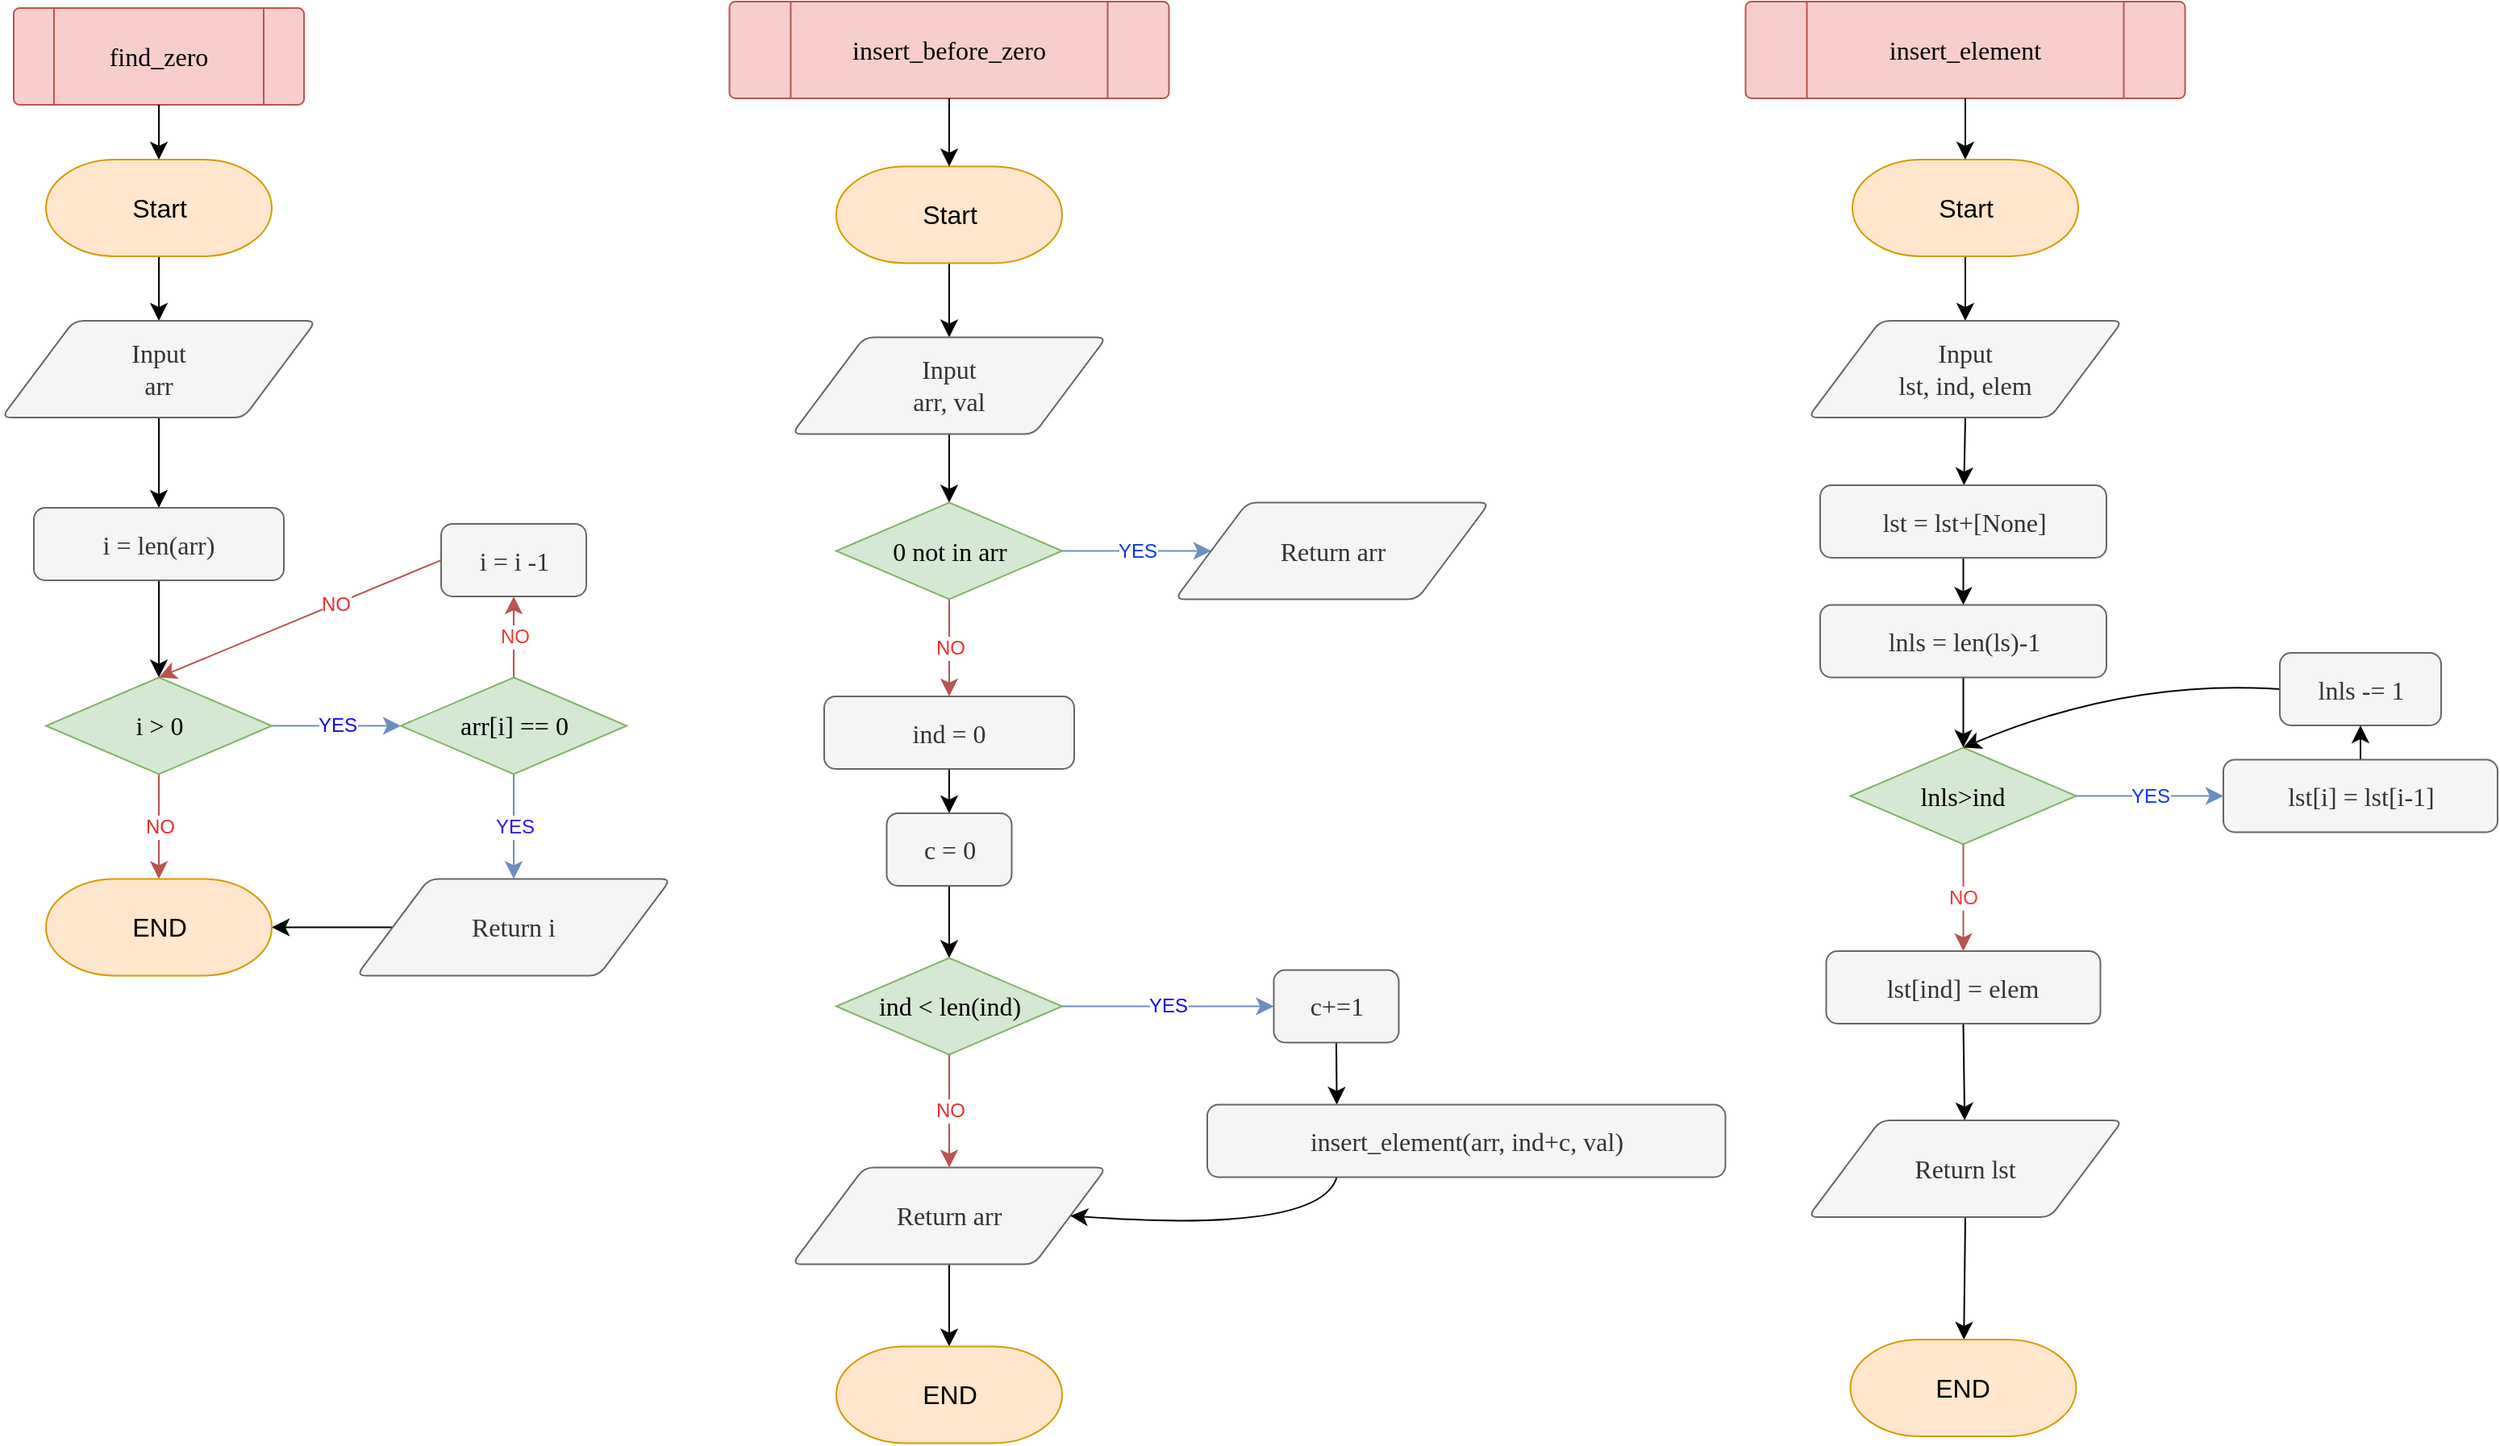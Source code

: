 <mxfile version="21.1.2" type="device">
  <diagram name="Страница 1" id="1Sl_nZ1g1N8PrJDqj42g">
    <mxGraphModel dx="-754" dy="1173" grid="1" gridSize="10" guides="1" tooltips="1" connect="1" arrows="1" fold="1" page="1" pageScale="1" pageWidth="827" pageHeight="1169" math="0" shadow="0">
      <root>
        <mxCell id="0" />
        <mxCell id="1" parent="0" />
        <mxCell id="bT7lZ-O7QSs4i1S0B8-C-22" style="edgeStyle=none;curved=1;rounded=1;orthogonalLoop=1;jettySize=auto;html=1;exitX=0.5;exitY=1;exitDx=0;exitDy=0;entryX=1;entryY=0.5;entryDx=0;entryDy=0;strokeWidth=1;fontFamily=Lucida Console;fontSize=12;fontColor=#F0F0F0;startSize=8;endSize=8;" parent="1" edge="1">
          <mxGeometry relative="1" as="geometry">
            <Array as="points">
              <mxPoint x="-140" y="1090" />
              <mxPoint x="-230" y="500" />
            </Array>
            <mxPoint x="-380" y="920" as="sourcePoint" />
          </mxGeometry>
        </mxCell>
        <mxCell id="yjvJeFQpxf90UPzrtWyO-2" value="" style="group" parent="1" vertex="1" connectable="0">
          <mxGeometry x="2537.5" y="124" width="180" height="60" as="geometry" />
        </mxCell>
        <mxCell id="yjvJeFQpxf90UPzrtWyO-3" value="" style="verticalLabelPosition=bottom;verticalAlign=top;html=1;shape=process;whiteSpace=wrap;rounded=1;size=0.14;arcSize=6;strokeWidth=1;fontFamily=Lucida Console;fontSize=16;fillColor=#f8cecc;strokeColor=#b85450;" parent="yjvJeFQpxf90UPzrtWyO-2" vertex="1">
          <mxGeometry width="180" height="60" as="geometry" />
        </mxCell>
        <mxCell id="yjvJeFQpxf90UPzrtWyO-4" value="find_zero" style="text;strokeColor=none;fillColor=none;html=1;align=center;verticalAlign=middle;whiteSpace=wrap;rounded=0;fontSize=16;fontFamily=Lucida Console;fontColor=#000000;" parent="yjvJeFQpxf90UPzrtWyO-2" vertex="1">
          <mxGeometry x="51.429" y="15" width="77.143" height="30" as="geometry" />
        </mxCell>
        <mxCell id="yjvJeFQpxf90UPzrtWyO-8" style="edgeStyle=none;curved=1;rounded=0;orthogonalLoop=1;jettySize=auto;html=1;exitX=0.5;exitY=1;exitDx=0;exitDy=0;exitPerimeter=0;fontSize=12;startSize=8;endSize=8;" parent="1" source="yjvJeFQpxf90UPzrtWyO-5" target="yjvJeFQpxf90UPzrtWyO-6" edge="1">
          <mxGeometry relative="1" as="geometry" />
        </mxCell>
        <mxCell id="yjvJeFQpxf90UPzrtWyO-5" value="Start" style="strokeWidth=1;html=1;shape=mxgraph.flowchart.terminator;whiteSpace=wrap;fontSize=16;rounded=1;fillColor=#ffe6cc;strokeColor=#d79b00;" parent="1" vertex="1">
          <mxGeometry x="2557.5" y="218" width="140" height="60" as="geometry" />
        </mxCell>
        <mxCell id="yjvJeFQpxf90UPzrtWyO-11" style="edgeStyle=none;curved=1;rounded=0;orthogonalLoop=1;jettySize=auto;html=1;exitX=0.5;exitY=1;exitDx=0;exitDy=0;fontSize=12;startSize=8;endSize=8;" parent="1" source="yjvJeFQpxf90UPzrtWyO-6" target="yjvJeFQpxf90UPzrtWyO-9" edge="1">
          <mxGeometry relative="1" as="geometry" />
        </mxCell>
        <mxCell id="yjvJeFQpxf90UPzrtWyO-6" value="Input&lt;br&gt;arr" style="shape=parallelogram;html=1;strokeWidth=1;perimeter=parallelogramPerimeter;whiteSpace=wrap;rounded=1;arcSize=12;size=0.23;fontFamily=Lucida Console;fontSize=16;fillColor=#f5f5f5;strokeColor=#666666;fontColor=#333333;" parent="1" vertex="1">
          <mxGeometry x="2530" y="318" width="195" height="60" as="geometry" />
        </mxCell>
        <mxCell id="yjvJeFQpxf90UPzrtWyO-7" style="edgeStyle=none;curved=1;rounded=0;orthogonalLoop=1;jettySize=auto;html=1;exitX=0.5;exitY=1;exitDx=0;exitDy=0;fontSize=12;startSize=8;endSize=8;" parent="1" source="yjvJeFQpxf90UPzrtWyO-3" target="yjvJeFQpxf90UPzrtWyO-5" edge="1">
          <mxGeometry relative="1" as="geometry" />
        </mxCell>
        <mxCell id="yjvJeFQpxf90UPzrtWyO-12" style="edgeStyle=none;curved=1;rounded=0;orthogonalLoop=1;jettySize=auto;html=1;exitX=0.5;exitY=1;exitDx=0;exitDy=0;fontSize=12;startSize=8;endSize=8;" parent="1" source="yjvJeFQpxf90UPzrtWyO-9" target="yjvJeFQpxf90UPzrtWyO-10" edge="1">
          <mxGeometry relative="1" as="geometry" />
        </mxCell>
        <mxCell id="yjvJeFQpxf90UPzrtWyO-9" value="&lt;div&gt;i = len(arr)&lt;/div&gt;" style="rounded=1;whiteSpace=wrap;html=1;absoluteArcSize=1;arcSize=14;strokeWidth=1;fontFamily=Lucida Console;fontSize=16;fillColor=#f5f5f5;strokeColor=#666666;fontColor=#333333;" parent="1" vertex="1">
          <mxGeometry x="2550" y="434" width="155" height="45" as="geometry" />
        </mxCell>
        <mxCell id="yjvJeFQpxf90UPzrtWyO-14" value="YES" style="edgeStyle=none;curved=1;rounded=0;orthogonalLoop=1;jettySize=auto;html=1;exitX=1;exitY=0.5;exitDx=0;exitDy=0;exitPerimeter=0;fontSize=12;startSize=8;endSize=8;fillColor=#dae8fc;strokeColor=#6c8ebf;fontColor=#110AF0;" parent="1" source="yjvJeFQpxf90UPzrtWyO-10" target="yjvJeFQpxf90UPzrtWyO-13" edge="1">
          <mxGeometry relative="1" as="geometry" />
        </mxCell>
        <mxCell id="yjvJeFQpxf90UPzrtWyO-22" value="NO" style="edgeStyle=none;curved=1;rounded=0;orthogonalLoop=1;jettySize=auto;html=1;exitX=0.5;exitY=1;exitDx=0;exitDy=0;exitPerimeter=0;fontSize=12;startSize=8;endSize=8;fontColor=#F02B2B;fillColor=#f8cecc;strokeColor=#b85450;" parent="1" source="yjvJeFQpxf90UPzrtWyO-10" target="yjvJeFQpxf90UPzrtWyO-20" edge="1">
          <mxGeometry relative="1" as="geometry" />
        </mxCell>
        <mxCell id="yjvJeFQpxf90UPzrtWyO-10" value="i &amp;gt; 0" style="strokeWidth=1;html=1;shape=mxgraph.flowchart.decision;whiteSpace=wrap;rounded=1;fontSize=16;fontFamily=Lucida Console;fillColor=#d5e8d4;strokeColor=#82b366;" parent="1" vertex="1">
          <mxGeometry x="2557.5" y="539.25" width="140" height="60" as="geometry" />
        </mxCell>
        <mxCell id="yjvJeFQpxf90UPzrtWyO-16" value="YES" style="edgeStyle=none;curved=1;rounded=0;orthogonalLoop=1;jettySize=auto;html=1;exitX=0.5;exitY=1;exitDx=0;exitDy=0;exitPerimeter=0;fontSize=12;startSize=8;endSize=8;fillColor=#dae8fc;strokeColor=#6c8ebf;fontColor=#301AF0;" parent="1" source="yjvJeFQpxf90UPzrtWyO-13" target="yjvJeFQpxf90UPzrtWyO-15" edge="1">
          <mxGeometry relative="1" as="geometry" />
        </mxCell>
        <mxCell id="yjvJeFQpxf90UPzrtWyO-17" value="NO" style="edgeStyle=none;curved=1;rounded=0;orthogonalLoop=1;jettySize=auto;html=1;exitX=0;exitY=0.5;exitDx=0;exitDy=0;entryX=0.5;entryY=0;entryDx=0;entryDy=0;entryPerimeter=0;fontSize=12;startSize=8;endSize=8;fontColor=#F02B2B;fillColor=#f8cecc;strokeColor=#b85450;" parent="1" source="yjvJeFQpxf90UPzrtWyO-18" target="yjvJeFQpxf90UPzrtWyO-10" edge="1">
          <mxGeometry x="-0.185" y="1" relative="1" as="geometry">
            <Array as="points">
              <mxPoint x="2807.5" y="464" />
            </Array>
            <mxPoint as="offset" />
          </mxGeometry>
        </mxCell>
        <mxCell id="yjvJeFQpxf90UPzrtWyO-19" value="NO" style="edgeStyle=none;curved=1;rounded=0;orthogonalLoop=1;jettySize=auto;html=1;exitX=0.5;exitY=0;exitDx=0;exitDy=0;exitPerimeter=0;entryX=0.5;entryY=1;entryDx=0;entryDy=0;fontSize=12;startSize=8;endSize=8;fillColor=#f8cecc;strokeColor=#b85450;fontColor=#F03932;" parent="1" source="yjvJeFQpxf90UPzrtWyO-13" target="yjvJeFQpxf90UPzrtWyO-18" edge="1">
          <mxGeometry relative="1" as="geometry" />
        </mxCell>
        <mxCell id="yjvJeFQpxf90UPzrtWyO-13" value="arr[i] == 0" style="strokeWidth=1;html=1;shape=mxgraph.flowchart.decision;whiteSpace=wrap;rounded=1;fontSize=16;fontFamily=Lucida Console;fillColor=#d5e8d4;strokeColor=#82b366;" parent="1" vertex="1">
          <mxGeometry x="2777.5" y="539.25" width="140" height="60" as="geometry" />
        </mxCell>
        <mxCell id="yjvJeFQpxf90UPzrtWyO-23" style="edgeStyle=none;curved=1;rounded=0;orthogonalLoop=1;jettySize=auto;html=1;exitX=0;exitY=0.5;exitDx=0;exitDy=0;entryX=1;entryY=0.5;entryDx=0;entryDy=0;entryPerimeter=0;fontSize=12;startSize=8;endSize=8;" parent="1" source="yjvJeFQpxf90UPzrtWyO-15" target="yjvJeFQpxf90UPzrtWyO-20" edge="1">
          <mxGeometry relative="1" as="geometry" />
        </mxCell>
        <mxCell id="yjvJeFQpxf90UPzrtWyO-15" value="Return i" style="shape=parallelogram;html=1;strokeWidth=1;perimeter=parallelogramPerimeter;whiteSpace=wrap;rounded=1;arcSize=12;size=0.23;fontFamily=Lucida Console;fontSize=16;fillColor=#f5f5f5;strokeColor=#666666;fontColor=#333333;" parent="1" vertex="1">
          <mxGeometry x="2750" y="664.25" width="195" height="60" as="geometry" />
        </mxCell>
        <mxCell id="yjvJeFQpxf90UPzrtWyO-18" value="&lt;div&gt;i = i -1&lt;/div&gt;" style="rounded=1;whiteSpace=wrap;html=1;absoluteArcSize=1;arcSize=14;strokeWidth=1;fontFamily=Lucida Console;fontSize=16;fillColor=#f5f5f5;strokeColor=#666666;fontColor=#333333;" parent="1" vertex="1">
          <mxGeometry x="2802.5" y="444" width="90" height="45" as="geometry" />
        </mxCell>
        <mxCell id="yjvJeFQpxf90UPzrtWyO-20" value="END" style="strokeWidth=1;html=1;shape=mxgraph.flowchart.terminator;whiteSpace=wrap;fontSize=16;rounded=1;fillColor=#ffe6cc;strokeColor=#d79b00;" parent="1" vertex="1">
          <mxGeometry x="2557.5" y="664.25" width="140" height="60" as="geometry" />
        </mxCell>
        <mxCell id="yjvJeFQpxf90UPzrtWyO-25" value="" style="group" parent="1" vertex="1" connectable="0">
          <mxGeometry x="2981.25" y="120" width="272.5" height="60" as="geometry" />
        </mxCell>
        <mxCell id="yjvJeFQpxf90UPzrtWyO-26" value="" style="verticalLabelPosition=bottom;verticalAlign=top;html=1;shape=process;whiteSpace=wrap;rounded=1;size=0.14;arcSize=6;strokeWidth=1;fontFamily=Lucida Console;fontSize=16;fillColor=#f8cecc;strokeColor=#b85450;" parent="yjvJeFQpxf90UPzrtWyO-25" vertex="1">
          <mxGeometry width="272.5" height="60" as="geometry" />
        </mxCell>
        <mxCell id="yjvJeFQpxf90UPzrtWyO-27" value="insert_before_zero" style="text;strokeColor=none;fillColor=none;html=1;align=center;verticalAlign=middle;whiteSpace=wrap;rounded=0;fontSize=16;fontFamily=Lucida Console;fontColor=#000000;" parent="yjvJeFQpxf90UPzrtWyO-25" vertex="1">
          <mxGeometry x="77.857" y="15" width="116.786" height="30" as="geometry" />
        </mxCell>
        <mxCell id="yjvJeFQpxf90UPzrtWyO-31" style="edgeStyle=none;curved=1;rounded=0;orthogonalLoop=1;jettySize=auto;html=1;exitX=0.5;exitY=1;exitDx=0;exitDy=0;exitPerimeter=0;fontSize=12;startSize=8;endSize=8;" parent="1" source="yjvJeFQpxf90UPzrtWyO-28" target="yjvJeFQpxf90UPzrtWyO-30" edge="1">
          <mxGeometry relative="1" as="geometry" />
        </mxCell>
        <mxCell id="yjvJeFQpxf90UPzrtWyO-28" value="Start" style="strokeWidth=1;html=1;shape=mxgraph.flowchart.terminator;whiteSpace=wrap;fontSize=16;rounded=1;fillColor=#ffe6cc;strokeColor=#d79b00;" parent="1" vertex="1">
          <mxGeometry x="3047.5" y="222.25" width="140" height="60" as="geometry" />
        </mxCell>
        <mxCell id="yjvJeFQpxf90UPzrtWyO-29" style="edgeStyle=none;curved=1;rounded=0;orthogonalLoop=1;jettySize=auto;html=1;exitX=0.5;exitY=1;exitDx=0;exitDy=0;fontSize=12;startSize=8;endSize=8;" parent="1" source="yjvJeFQpxf90UPzrtWyO-26" target="yjvJeFQpxf90UPzrtWyO-28" edge="1">
          <mxGeometry relative="1" as="geometry" />
        </mxCell>
        <mxCell id="yjvJeFQpxf90UPzrtWyO-33" style="edgeStyle=none;curved=1;rounded=0;orthogonalLoop=1;jettySize=auto;html=1;exitX=0.5;exitY=1;exitDx=0;exitDy=0;fontSize=12;startSize=8;endSize=8;" parent="1" source="yjvJeFQpxf90UPzrtWyO-30" target="yjvJeFQpxf90UPzrtWyO-32" edge="1">
          <mxGeometry relative="1" as="geometry" />
        </mxCell>
        <mxCell id="yjvJeFQpxf90UPzrtWyO-30" value="Input&lt;br&gt;arr, val" style="shape=parallelogram;html=1;strokeWidth=1;perimeter=parallelogramPerimeter;whiteSpace=wrap;rounded=1;arcSize=12;size=0.23;fontFamily=Lucida Console;fontSize=16;fillColor=#f5f5f5;strokeColor=#666666;fontColor=#333333;" parent="1" vertex="1">
          <mxGeometry x="3020" y="328.25" width="195" height="60" as="geometry" />
        </mxCell>
        <mxCell id="yjvJeFQpxf90UPzrtWyO-35" value="YES" style="edgeStyle=none;curved=1;rounded=0;orthogonalLoop=1;jettySize=auto;html=1;exitX=1;exitY=0.5;exitDx=0;exitDy=0;exitPerimeter=0;fontSize=12;startSize=8;endSize=8;fillColor=#dae8fc;strokeColor=#6c8ebf;fontColor=#0038F0;" parent="1" source="yjvJeFQpxf90UPzrtWyO-32" target="yjvJeFQpxf90UPzrtWyO-34" edge="1">
          <mxGeometry relative="1" as="geometry" />
        </mxCell>
        <mxCell id="yjvJeFQpxf90UPzrtWyO-39" value="NO" style="edgeStyle=none;curved=1;rounded=0;orthogonalLoop=1;jettySize=auto;html=1;exitX=0.5;exitY=1;exitDx=0;exitDy=0;exitPerimeter=0;fontSize=12;startSize=8;endSize=8;fontColor=#F02B2B;fillColor=#f8cecc;strokeColor=#b85450;" parent="1" source="yjvJeFQpxf90UPzrtWyO-32" target="yjvJeFQpxf90UPzrtWyO-38" edge="1">
          <mxGeometry relative="1" as="geometry" />
        </mxCell>
        <mxCell id="yjvJeFQpxf90UPzrtWyO-32" value="0 not in arr" style="strokeWidth=1;html=1;shape=mxgraph.flowchart.decision;whiteSpace=wrap;rounded=1;fontSize=16;fontFamily=Lucida Console;fillColor=#d5e8d4;strokeColor=#82b366;" parent="1" vertex="1">
          <mxGeometry x="3047.5" y="430.75" width="140" height="60" as="geometry" />
        </mxCell>
        <mxCell id="yjvJeFQpxf90UPzrtWyO-34" value="Return arr" style="shape=parallelogram;html=1;strokeWidth=1;perimeter=parallelogramPerimeter;whiteSpace=wrap;rounded=1;arcSize=12;size=0.23;fontFamily=Lucida Console;fontSize=16;fillColor=#f5f5f5;strokeColor=#666666;fontColor=#333333;" parent="1" vertex="1">
          <mxGeometry x="3257.5" y="430.75" width="195" height="60" as="geometry" />
        </mxCell>
        <mxCell id="yjvJeFQpxf90UPzrtWyO-41" style="edgeStyle=none;curved=1;rounded=0;orthogonalLoop=1;jettySize=auto;html=1;exitX=0.5;exitY=1;exitDx=0;exitDy=0;fontSize=12;startSize=8;endSize=8;" parent="1" source="yjvJeFQpxf90UPzrtWyO-38" target="yjvJeFQpxf90UPzrtWyO-40" edge="1">
          <mxGeometry relative="1" as="geometry" />
        </mxCell>
        <mxCell id="yjvJeFQpxf90UPzrtWyO-38" value="&lt;div&gt;ind = 0&lt;/div&gt;" style="rounded=1;whiteSpace=wrap;html=1;absoluteArcSize=1;arcSize=14;strokeWidth=1;fontFamily=Lucida Console;fontSize=16;fillColor=#f5f5f5;strokeColor=#666666;fontColor=#333333;" parent="1" vertex="1">
          <mxGeometry x="3040" y="551" width="155" height="45" as="geometry" />
        </mxCell>
        <mxCell id="yjvJeFQpxf90UPzrtWyO-45" style="edgeStyle=none;curved=1;rounded=0;orthogonalLoop=1;jettySize=auto;html=1;exitX=0.5;exitY=1;exitDx=0;exitDy=0;fontSize=12;startSize=8;endSize=8;" parent="1" source="yjvJeFQpxf90UPzrtWyO-40" target="yjvJeFQpxf90UPzrtWyO-42" edge="1">
          <mxGeometry relative="1" as="geometry" />
        </mxCell>
        <mxCell id="yjvJeFQpxf90UPzrtWyO-40" value="&lt;div&gt;c = 0&lt;/div&gt;" style="rounded=1;whiteSpace=wrap;html=1;absoluteArcSize=1;arcSize=14;strokeWidth=1;fontFamily=Lucida Console;fontSize=16;fillColor=#f5f5f5;strokeColor=#666666;fontColor=#333333;" parent="1" vertex="1">
          <mxGeometry x="3078.75" y="623.5" width="77.5" height="45" as="geometry" />
        </mxCell>
        <mxCell id="yjvJeFQpxf90UPzrtWyO-42" value="ind &amp;lt; len(ind)" style="strokeWidth=1;html=1;shape=mxgraph.flowchart.decision;whiteSpace=wrap;rounded=1;fontSize=16;fontFamily=Lucida Console;fillColor=#d5e8d4;strokeColor=#82b366;" parent="1" vertex="1">
          <mxGeometry x="3047.5" y="713.25" width="140" height="60" as="geometry" />
        </mxCell>
        <mxCell id="yjvJeFQpxf90UPzrtWyO-43" value="NO" style="edgeStyle=none;curved=1;rounded=0;orthogonalLoop=1;jettySize=auto;html=1;exitX=0.5;exitY=1;exitDx=0;exitDy=0;exitPerimeter=0;fontSize=12;startSize=8;endSize=8;fontColor=#F02B2B;fillColor=#f8cecc;strokeColor=#b85450;entryX=0.5;entryY=0;entryDx=0;entryDy=0;" parent="1" source="yjvJeFQpxf90UPzrtWyO-42" target="yjvJeFQpxf90UPzrtWyO-46" edge="1">
          <mxGeometry relative="1" as="geometry">
            <mxPoint x="3118" y="839" as="targetPoint" />
          </mxGeometry>
        </mxCell>
        <mxCell id="yjvJeFQpxf90UPzrtWyO-44" value="YES" style="edgeStyle=none;curved=1;rounded=0;orthogonalLoop=1;jettySize=auto;html=1;exitX=1;exitY=0.5;exitDx=0;exitDy=0;exitPerimeter=0;fontSize=12;startSize=8;endSize=8;fillColor=#dae8fc;strokeColor=#6c8ebf;fontColor=#110AF0;entryX=0;entryY=0.5;entryDx=0;entryDy=0;" parent="1" source="yjvJeFQpxf90UPzrtWyO-42" target="yjvJeFQpxf90UPzrtWyO-47" edge="1">
          <mxGeometry relative="1" as="geometry">
            <mxPoint x="3268" y="744" as="targetPoint" />
          </mxGeometry>
        </mxCell>
        <mxCell id="yjvJeFQpxf90UPzrtWyO-77" style="edgeStyle=none;curved=1;rounded=0;orthogonalLoop=1;jettySize=auto;html=1;exitX=0.5;exitY=1;exitDx=0;exitDy=0;fontSize=12;startSize=8;endSize=8;" parent="1" source="yjvJeFQpxf90UPzrtWyO-46" target="yjvJeFQpxf90UPzrtWyO-75" edge="1">
          <mxGeometry relative="1" as="geometry" />
        </mxCell>
        <mxCell id="yjvJeFQpxf90UPzrtWyO-46" value="Return arr" style="shape=parallelogram;html=1;strokeWidth=1;perimeter=parallelogramPerimeter;whiteSpace=wrap;rounded=1;arcSize=12;size=0.23;fontFamily=Lucida Console;fontSize=16;fillColor=#f5f5f5;strokeColor=#666666;fontColor=#333333;" parent="1" vertex="1">
          <mxGeometry x="3020" y="843.25" width="195" height="60" as="geometry" />
        </mxCell>
        <mxCell id="yjvJeFQpxf90UPzrtWyO-49" style="edgeStyle=none;curved=1;rounded=0;orthogonalLoop=1;jettySize=auto;html=1;exitX=0.5;exitY=1;exitDx=0;exitDy=0;fontSize=12;startSize=8;endSize=8;entryX=0.25;entryY=0;entryDx=0;entryDy=0;" parent="1" source="yjvJeFQpxf90UPzrtWyO-47" target="yjvJeFQpxf90UPzrtWyO-48" edge="1">
          <mxGeometry relative="1" as="geometry">
            <mxPoint x="3356.5" y="794.25" as="targetPoint" />
          </mxGeometry>
        </mxCell>
        <mxCell id="yjvJeFQpxf90UPzrtWyO-47" value="&lt;div&gt;c+=1&lt;/div&gt;" style="rounded=1;whiteSpace=wrap;html=1;absoluteArcSize=1;arcSize=14;strokeWidth=1;fontFamily=Lucida Console;fontSize=16;fillColor=#f5f5f5;strokeColor=#666666;fontColor=#333333;" parent="1" vertex="1">
          <mxGeometry x="3318.75" y="720.75" width="77.5" height="45" as="geometry" />
        </mxCell>
        <mxCell id="yjvJeFQpxf90UPzrtWyO-52" style="edgeStyle=none;curved=1;rounded=0;orthogonalLoop=1;jettySize=auto;html=1;exitX=0.25;exitY=1;exitDx=0;exitDy=0;entryX=1;entryY=0.5;entryDx=0;entryDy=0;fontSize=12;startSize=8;endSize=8;" parent="1" source="yjvJeFQpxf90UPzrtWyO-48" target="yjvJeFQpxf90UPzrtWyO-46" edge="1">
          <mxGeometry relative="1" as="geometry">
            <Array as="points">
              <mxPoint x="3347.5" y="884.25" />
            </Array>
          </mxGeometry>
        </mxCell>
        <mxCell id="yjvJeFQpxf90UPzrtWyO-48" value="&lt;div&gt;insert_element(arr, ind+c, val)&lt;/div&gt;" style="rounded=1;whiteSpace=wrap;html=1;absoluteArcSize=1;arcSize=14;strokeWidth=1;fontFamily=Lucida Console;fontSize=16;fillColor=#f5f5f5;strokeColor=#666666;fontColor=#333333;" parent="1" vertex="1">
          <mxGeometry x="3277.5" y="804.25" width="321.25" height="45" as="geometry" />
        </mxCell>
        <mxCell id="yjvJeFQpxf90UPzrtWyO-53" value="" style="group" parent="1" vertex="1" connectable="0">
          <mxGeometry x="3611.25" y="120" width="272.5" height="60" as="geometry" />
        </mxCell>
        <mxCell id="yjvJeFQpxf90UPzrtWyO-54" value="" style="verticalLabelPosition=bottom;verticalAlign=top;html=1;shape=process;whiteSpace=wrap;rounded=1;size=0.14;arcSize=6;strokeWidth=1;fontFamily=Lucida Console;fontSize=16;fillColor=#f8cecc;strokeColor=#b85450;" parent="yjvJeFQpxf90UPzrtWyO-53" vertex="1">
          <mxGeometry width="272.5" height="60" as="geometry" />
        </mxCell>
        <mxCell id="yjvJeFQpxf90UPzrtWyO-55" value="insert_element" style="text;strokeColor=none;fillColor=none;html=1;align=center;verticalAlign=middle;whiteSpace=wrap;rounded=0;fontSize=16;fontFamily=Lucida Console;fontColor=#000000;" parent="yjvJeFQpxf90UPzrtWyO-53" vertex="1">
          <mxGeometry x="77.857" y="15" width="116.786" height="30" as="geometry" />
        </mxCell>
        <mxCell id="yjvJeFQpxf90UPzrtWyO-59" style="edgeStyle=none;curved=1;rounded=0;orthogonalLoop=1;jettySize=auto;html=1;exitX=0.5;exitY=1;exitDx=0;exitDy=0;exitPerimeter=0;fontSize=12;startSize=8;endSize=8;" parent="1" source="yjvJeFQpxf90UPzrtWyO-56" target="yjvJeFQpxf90UPzrtWyO-57" edge="1">
          <mxGeometry relative="1" as="geometry" />
        </mxCell>
        <mxCell id="yjvJeFQpxf90UPzrtWyO-56" value="Start" style="strokeWidth=1;html=1;shape=mxgraph.flowchart.terminator;whiteSpace=wrap;fontSize=16;rounded=1;fillColor=#ffe6cc;strokeColor=#d79b00;" parent="1" vertex="1">
          <mxGeometry x="3677.5" y="218" width="140" height="60" as="geometry" />
        </mxCell>
        <mxCell id="yjvJeFQpxf90UPzrtWyO-61" style="edgeStyle=none;curved=1;rounded=0;orthogonalLoop=1;jettySize=auto;html=1;exitX=0.5;exitY=1;exitDx=0;exitDy=0;fontSize=12;startSize=8;endSize=8;" parent="1" source="yjvJeFQpxf90UPzrtWyO-57" target="yjvJeFQpxf90UPzrtWyO-60" edge="1">
          <mxGeometry relative="1" as="geometry" />
        </mxCell>
        <mxCell id="yjvJeFQpxf90UPzrtWyO-57" value="Input&lt;br&gt;lst, ind, elem" style="shape=parallelogram;html=1;strokeWidth=1;perimeter=parallelogramPerimeter;whiteSpace=wrap;rounded=1;arcSize=12;size=0.23;fontFamily=Lucida Console;fontSize=16;fillColor=#f5f5f5;strokeColor=#666666;fontColor=#333333;" parent="1" vertex="1">
          <mxGeometry x="3650" y="318" width="195" height="60" as="geometry" />
        </mxCell>
        <mxCell id="yjvJeFQpxf90UPzrtWyO-58" style="edgeStyle=none;curved=1;rounded=0;orthogonalLoop=1;jettySize=auto;html=1;exitX=0.5;exitY=1;exitDx=0;exitDy=0;fontSize=12;startSize=8;endSize=8;" parent="1" source="yjvJeFQpxf90UPzrtWyO-54" target="yjvJeFQpxf90UPzrtWyO-56" edge="1">
          <mxGeometry relative="1" as="geometry" />
        </mxCell>
        <mxCell id="yjvJeFQpxf90UPzrtWyO-63" style="edgeStyle=none;curved=1;rounded=0;orthogonalLoop=1;jettySize=auto;html=1;exitX=0.5;exitY=1;exitDx=0;exitDy=0;fontSize=12;startSize=8;endSize=8;" parent="1" source="yjvJeFQpxf90UPzrtWyO-60" target="yjvJeFQpxf90UPzrtWyO-62" edge="1">
          <mxGeometry relative="1" as="geometry" />
        </mxCell>
        <mxCell id="yjvJeFQpxf90UPzrtWyO-60" value="&lt;div&gt;lst = lst+[None]&lt;/div&gt;" style="rounded=1;whiteSpace=wrap;html=1;absoluteArcSize=1;arcSize=14;strokeWidth=1;fontFamily=Lucida Console;fontSize=16;fillColor=#f5f5f5;strokeColor=#666666;fontColor=#333333;" parent="1" vertex="1">
          <mxGeometry x="3657.5" y="420" width="177.5" height="45" as="geometry" />
        </mxCell>
        <mxCell id="yjvJeFQpxf90UPzrtWyO-65" style="edgeStyle=none;curved=1;rounded=0;orthogonalLoop=1;jettySize=auto;html=1;exitX=0.5;exitY=1;exitDx=0;exitDy=0;fontSize=12;startSize=8;endSize=8;" parent="1" source="yjvJeFQpxf90UPzrtWyO-62" target="yjvJeFQpxf90UPzrtWyO-64" edge="1">
          <mxGeometry relative="1" as="geometry" />
        </mxCell>
        <mxCell id="yjvJeFQpxf90UPzrtWyO-62" value="&lt;div&gt;lnls = len(ls)-1&lt;/div&gt;" style="rounded=1;whiteSpace=wrap;html=1;absoluteArcSize=1;arcSize=14;strokeWidth=1;fontFamily=Lucida Console;fontSize=16;fillColor=#f5f5f5;strokeColor=#666666;fontColor=#333333;" parent="1" vertex="1">
          <mxGeometry x="3657.5" y="494.25" width="177.5" height="45" as="geometry" />
        </mxCell>
        <mxCell id="yjvJeFQpxf90UPzrtWyO-64" value="lnls&amp;gt;ind" style="strokeWidth=1;html=1;shape=mxgraph.flowchart.decision;whiteSpace=wrap;rounded=1;fontSize=16;fontFamily=Lucida Console;fillColor=#d5e8d4;strokeColor=#82b366;" parent="1" vertex="1">
          <mxGeometry x="3676.25" y="582.75" width="140" height="60" as="geometry" />
        </mxCell>
        <mxCell id="yjvJeFQpxf90UPzrtWyO-72" style="edgeStyle=none;curved=1;rounded=0;orthogonalLoop=1;jettySize=auto;html=1;exitX=0;exitY=0.5;exitDx=0;exitDy=0;entryX=0.5;entryY=0;entryDx=0;entryDy=0;entryPerimeter=0;fontSize=12;startSize=8;endSize=8;" parent="1" source="yjvJeFQpxf90UPzrtWyO-66" target="yjvJeFQpxf90UPzrtWyO-64" edge="1">
          <mxGeometry relative="1" as="geometry">
            <Array as="points">
              <mxPoint x="3847.5" y="540" />
            </Array>
          </mxGeometry>
        </mxCell>
        <mxCell id="yjvJeFQpxf90UPzrtWyO-66" value="lnls -= 1" style="rounded=1;whiteSpace=wrap;html=1;absoluteArcSize=1;arcSize=14;strokeWidth=1;fontFamily=Lucida Console;fontSize=16;fillColor=#f5f5f5;strokeColor=#666666;fontColor=#333333;" parent="1" vertex="1">
          <mxGeometry x="3942.5" y="524" width="100" height="45" as="geometry" />
        </mxCell>
        <mxCell id="yjvJeFQpxf90UPzrtWyO-68" style="edgeStyle=none;curved=1;rounded=0;orthogonalLoop=1;jettySize=auto;html=1;exitX=0.5;exitY=0;exitDx=0;exitDy=0;fontSize=12;startSize=8;endSize=8;" parent="1" source="yjvJeFQpxf90UPzrtWyO-67" target="yjvJeFQpxf90UPzrtWyO-66" edge="1">
          <mxGeometry relative="1" as="geometry" />
        </mxCell>
        <mxCell id="yjvJeFQpxf90UPzrtWyO-67" value="lst[i] = lst[i-1]" style="rounded=1;whiteSpace=wrap;html=1;absoluteArcSize=1;arcSize=14;strokeWidth=1;fontFamily=Lucida Console;fontSize=16;fillColor=#f5f5f5;strokeColor=#666666;fontColor=#333333;" parent="1" vertex="1">
          <mxGeometry x="3907.5" y="590.25" width="170" height="45" as="geometry" />
        </mxCell>
        <mxCell id="yjvJeFQpxf90UPzrtWyO-69" value="YES" style="edgeStyle=none;curved=1;rounded=0;orthogonalLoop=1;jettySize=auto;html=1;exitX=1;exitY=0.5;exitDx=0;exitDy=0;exitPerimeter=0;fontSize=12;startSize=8;endSize=8;fillColor=#dae8fc;strokeColor=#6c8ebf;fontColor=#0038F0;entryX=0;entryY=0.5;entryDx=0;entryDy=0;" parent="1" source="yjvJeFQpxf90UPzrtWyO-64" target="yjvJeFQpxf90UPzrtWyO-67" edge="1">
          <mxGeometry relative="1" as="geometry">
            <mxPoint x="3797.5" y="664.25" as="sourcePoint" />
            <mxPoint x="3889.5" y="664.25" as="targetPoint" />
          </mxGeometry>
        </mxCell>
        <mxCell id="yjvJeFQpxf90UPzrtWyO-74" style="edgeStyle=none;curved=1;rounded=0;orthogonalLoop=1;jettySize=auto;html=1;exitX=0.5;exitY=1;exitDx=0;exitDy=0;fontSize=12;startSize=8;endSize=8;" parent="1" source="yjvJeFQpxf90UPzrtWyO-70" target="yjvJeFQpxf90UPzrtWyO-73" edge="1">
          <mxGeometry relative="1" as="geometry" />
        </mxCell>
        <mxCell id="yjvJeFQpxf90UPzrtWyO-70" value="lst[ind] = elem" style="rounded=1;whiteSpace=wrap;html=1;absoluteArcSize=1;arcSize=14;strokeWidth=1;fontFamily=Lucida Console;fontSize=16;fillColor=#f5f5f5;strokeColor=#666666;fontColor=#333333;" parent="1" vertex="1">
          <mxGeometry x="3661.25" y="709" width="170" height="45" as="geometry" />
        </mxCell>
        <mxCell id="yjvJeFQpxf90UPzrtWyO-71" value="NO" style="edgeStyle=none;curved=1;rounded=0;orthogonalLoop=1;jettySize=auto;html=1;entryX=0.5;entryY=0;entryDx=0;entryDy=0;fontSize=12;startSize=8;endSize=8;fillColor=#f8cecc;strokeColor=#b85450;fontColor=#F03932;" parent="1" source="yjvJeFQpxf90UPzrtWyO-64" target="yjvJeFQpxf90UPzrtWyO-70" edge="1">
          <mxGeometry relative="1" as="geometry">
            <mxPoint x="3567.5" y="620" as="sourcePoint" />
            <mxPoint x="3567.5" y="570" as="targetPoint" />
          </mxGeometry>
        </mxCell>
        <mxCell id="yjvJeFQpxf90UPzrtWyO-78" style="edgeStyle=none;curved=1;rounded=0;orthogonalLoop=1;jettySize=auto;html=1;exitX=0.5;exitY=1;exitDx=0;exitDy=0;fontSize=12;startSize=8;endSize=8;" parent="1" source="yjvJeFQpxf90UPzrtWyO-73" target="yjvJeFQpxf90UPzrtWyO-76" edge="1">
          <mxGeometry relative="1" as="geometry" />
        </mxCell>
        <mxCell id="yjvJeFQpxf90UPzrtWyO-73" value="Return lst" style="shape=parallelogram;html=1;strokeWidth=1;perimeter=parallelogramPerimeter;whiteSpace=wrap;rounded=1;arcSize=12;size=0.23;fontFamily=Lucida Console;fontSize=16;fillColor=#f5f5f5;strokeColor=#666666;fontColor=#333333;" parent="1" vertex="1">
          <mxGeometry x="3650" y="814" width="195" height="60" as="geometry" />
        </mxCell>
        <mxCell id="yjvJeFQpxf90UPzrtWyO-75" value="END" style="strokeWidth=1;html=1;shape=mxgraph.flowchart.terminator;whiteSpace=wrap;fontSize=16;rounded=1;fillColor=#ffe6cc;strokeColor=#d79b00;" parent="1" vertex="1">
          <mxGeometry x="3047.5" y="954.25" width="140" height="60" as="geometry" />
        </mxCell>
        <mxCell id="yjvJeFQpxf90UPzrtWyO-76" value="END" style="strokeWidth=1;html=1;shape=mxgraph.flowchart.terminator;whiteSpace=wrap;fontSize=16;rounded=1;fillColor=#ffe6cc;strokeColor=#d79b00;" parent="1" vertex="1">
          <mxGeometry x="3676.25" y="950" width="140" height="60" as="geometry" />
        </mxCell>
      </root>
    </mxGraphModel>
  </diagram>
</mxfile>
